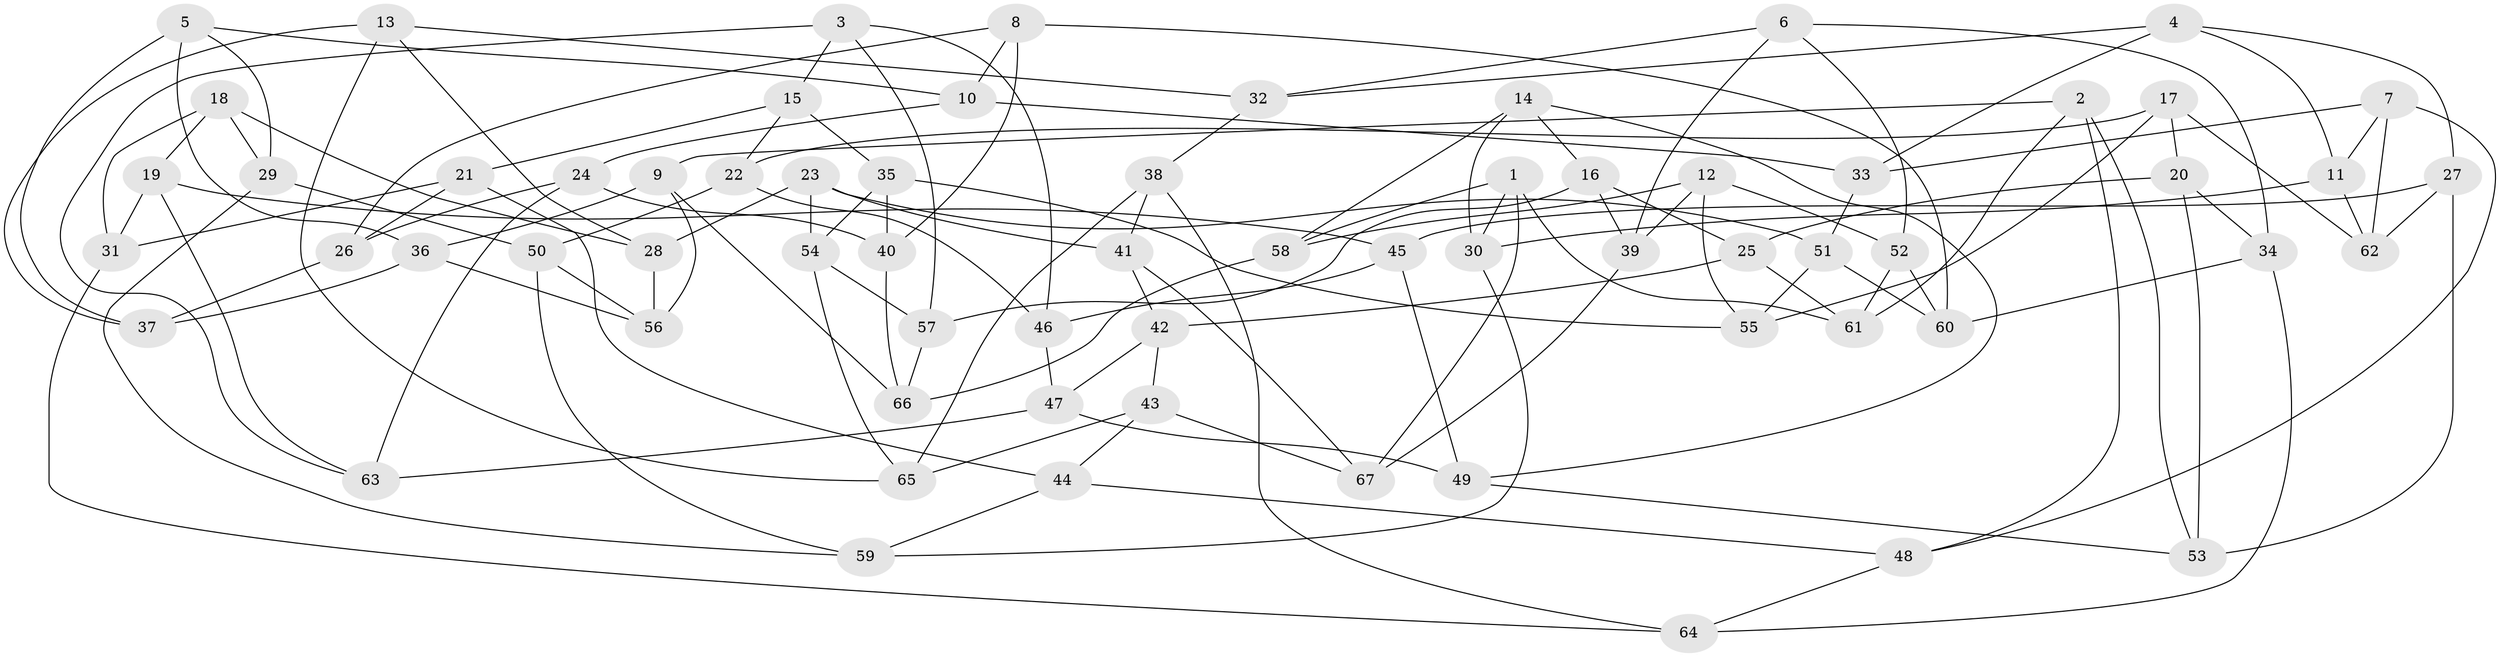 // Generated by graph-tools (version 1.1) at 2025/11/02/27/25 16:11:46]
// undirected, 67 vertices, 134 edges
graph export_dot {
graph [start="1"]
  node [color=gray90,style=filled];
  1;
  2;
  3;
  4;
  5;
  6;
  7;
  8;
  9;
  10;
  11;
  12;
  13;
  14;
  15;
  16;
  17;
  18;
  19;
  20;
  21;
  22;
  23;
  24;
  25;
  26;
  27;
  28;
  29;
  30;
  31;
  32;
  33;
  34;
  35;
  36;
  37;
  38;
  39;
  40;
  41;
  42;
  43;
  44;
  45;
  46;
  47;
  48;
  49;
  50;
  51;
  52;
  53;
  54;
  55;
  56;
  57;
  58;
  59;
  60;
  61;
  62;
  63;
  64;
  65;
  66;
  67;
  1 -- 30;
  1 -- 67;
  1 -- 61;
  1 -- 58;
  2 -- 61;
  2 -- 48;
  2 -- 9;
  2 -- 53;
  3 -- 46;
  3 -- 57;
  3 -- 63;
  3 -- 15;
  4 -- 32;
  4 -- 11;
  4 -- 33;
  4 -- 27;
  5 -- 29;
  5 -- 37;
  5 -- 10;
  5 -- 36;
  6 -- 39;
  6 -- 52;
  6 -- 32;
  6 -- 34;
  7 -- 33;
  7 -- 48;
  7 -- 11;
  7 -- 62;
  8 -- 40;
  8 -- 60;
  8 -- 26;
  8 -- 10;
  9 -- 66;
  9 -- 36;
  9 -- 56;
  10 -- 33;
  10 -- 24;
  11 -- 62;
  11 -- 30;
  12 -- 55;
  12 -- 39;
  12 -- 58;
  12 -- 52;
  13 -- 28;
  13 -- 32;
  13 -- 37;
  13 -- 65;
  14 -- 16;
  14 -- 58;
  14 -- 49;
  14 -- 30;
  15 -- 22;
  15 -- 35;
  15 -- 21;
  16 -- 39;
  16 -- 57;
  16 -- 25;
  17 -- 20;
  17 -- 62;
  17 -- 55;
  17 -- 22;
  18 -- 19;
  18 -- 28;
  18 -- 29;
  18 -- 31;
  19 -- 45;
  19 -- 31;
  19 -- 63;
  20 -- 34;
  20 -- 25;
  20 -- 53;
  21 -- 31;
  21 -- 44;
  21 -- 26;
  22 -- 50;
  22 -- 46;
  23 -- 28;
  23 -- 41;
  23 -- 51;
  23 -- 54;
  24 -- 40;
  24 -- 26;
  24 -- 63;
  25 -- 61;
  25 -- 42;
  26 -- 37;
  27 -- 62;
  27 -- 45;
  27 -- 53;
  28 -- 56;
  29 -- 50;
  29 -- 59;
  30 -- 59;
  31 -- 64;
  32 -- 38;
  33 -- 51;
  34 -- 60;
  34 -- 64;
  35 -- 55;
  35 -- 40;
  35 -- 54;
  36 -- 37;
  36 -- 56;
  38 -- 41;
  38 -- 64;
  38 -- 65;
  39 -- 67;
  40 -- 66;
  41 -- 67;
  41 -- 42;
  42 -- 47;
  42 -- 43;
  43 -- 67;
  43 -- 65;
  43 -- 44;
  44 -- 59;
  44 -- 48;
  45 -- 49;
  45 -- 46;
  46 -- 47;
  47 -- 63;
  47 -- 49;
  48 -- 64;
  49 -- 53;
  50 -- 59;
  50 -- 56;
  51 -- 55;
  51 -- 60;
  52 -- 60;
  52 -- 61;
  54 -- 65;
  54 -- 57;
  57 -- 66;
  58 -- 66;
}
